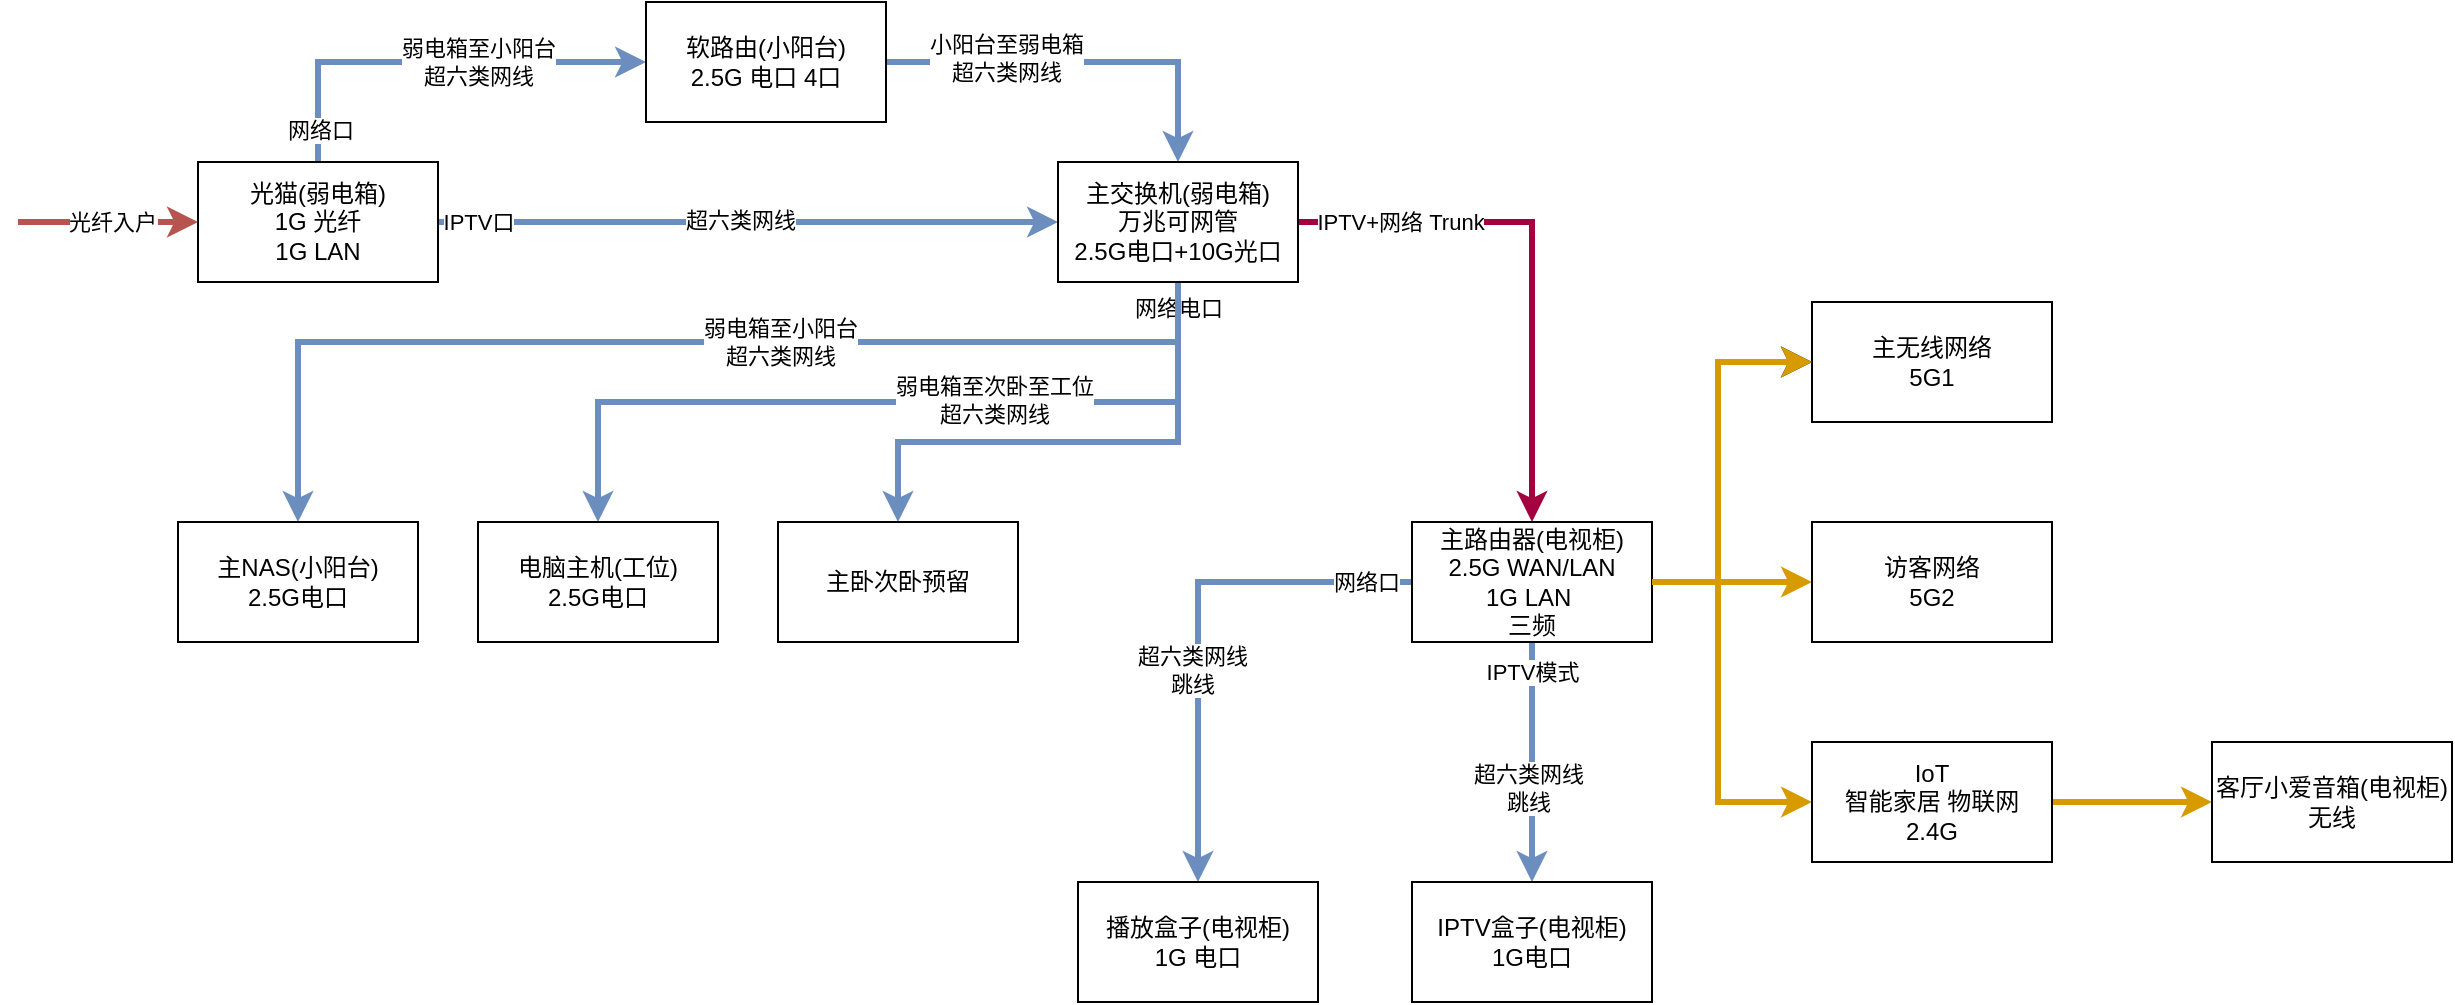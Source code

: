 <mxfile version="16.5.6" type="github">
  <diagram id="4oIV6yj0kOumqBlm-k7o" name="第 1 页">
    <mxGraphModel dx="1021" dy="618" grid="1" gridSize="10" guides="1" tooltips="1" connect="1" arrows="1" fold="1" page="1" pageScale="1" pageWidth="827" pageHeight="1169" math="0" shadow="0">
      <root>
        <mxCell id="0" />
        <mxCell id="1" parent="0" />
        <mxCell id="c90V17xBPOMmh_Vgb-so-16" style="edgeStyle=orthogonalEdgeStyle;rounded=0;orthogonalLoop=1;jettySize=auto;html=1;exitX=0.5;exitY=0;exitDx=0;exitDy=0;entryX=0;entryY=0.5;entryDx=0;entryDy=0;fillColor=#dae8fc;strokeColor=#6c8ebf;strokeWidth=3;" parent="1" source="c90V17xBPOMmh_Vgb-so-12" target="c90V17xBPOMmh_Vgb-so-15" edge="1">
          <mxGeometry relative="1" as="geometry" />
        </mxCell>
        <mxCell id="c90V17xBPOMmh_Vgb-so-17" value="弱电箱至小阳台&lt;br&gt;超六类网线" style="edgeLabel;html=1;align=center;verticalAlign=middle;resizable=0;points=[];" parent="c90V17xBPOMmh_Vgb-so-16" vertex="1" connectable="0">
          <mxGeometry x="-0.046" relative="1" as="geometry">
            <mxPoint x="28" as="offset" />
          </mxGeometry>
        </mxCell>
        <mxCell id="c90V17xBPOMmh_Vgb-so-23" value="网络口" style="edgeLabel;html=1;align=center;verticalAlign=middle;resizable=0;points=[];" parent="c90V17xBPOMmh_Vgb-so-16" vertex="1" connectable="0">
          <mxGeometry x="-0.852" y="-1" relative="1" as="geometry">
            <mxPoint as="offset" />
          </mxGeometry>
        </mxCell>
        <mxCell id="c90V17xBPOMmh_Vgb-so-20" style="edgeStyle=orthogonalEdgeStyle;rounded=0;orthogonalLoop=1;jettySize=auto;html=1;entryX=0;entryY=0.5;entryDx=0;entryDy=0;strokeWidth=3;fillColor=#dae8fc;strokeColor=#6c8ebf;" parent="1" source="c90V17xBPOMmh_Vgb-so-12" target="c90V17xBPOMmh_Vgb-so-18" edge="1">
          <mxGeometry relative="1" as="geometry" />
        </mxCell>
        <mxCell id="c90V17xBPOMmh_Vgb-so-24" value="IPTV口" style="edgeLabel;html=1;align=center;verticalAlign=middle;resizable=0;points=[];" parent="c90V17xBPOMmh_Vgb-so-20" vertex="1" connectable="0">
          <mxGeometry x="-0.885" y="2" relative="1" as="geometry">
            <mxPoint x="2" y="2" as="offset" />
          </mxGeometry>
        </mxCell>
        <mxCell id="c90V17xBPOMmh_Vgb-so-25" value="超六类网线" style="edgeLabel;html=1;align=center;verticalAlign=middle;resizable=0;points=[];" parent="c90V17xBPOMmh_Vgb-so-20" vertex="1" connectable="0">
          <mxGeometry x="-0.11" y="1" relative="1" as="geometry">
            <mxPoint x="13" as="offset" />
          </mxGeometry>
        </mxCell>
        <mxCell id="c90V17xBPOMmh_Vgb-so-12" value="光猫(弱电箱)&lt;br&gt;1G 光纤&lt;br&gt;1G LAN" style="rounded=0;whiteSpace=wrap;html=1;" parent="1" vertex="1">
          <mxGeometry x="100" y="180" width="120" height="60" as="geometry" />
        </mxCell>
        <mxCell id="c90V17xBPOMmh_Vgb-so-13" value="" style="endArrow=classic;html=1;rounded=0;entryX=0;entryY=0.5;entryDx=0;entryDy=0;fillColor=#f8cecc;strokeColor=#b85450;strokeWidth=3;" parent="1" target="c90V17xBPOMmh_Vgb-so-12" edge="1">
          <mxGeometry width="50" height="50" relative="1" as="geometry">
            <mxPoint x="10" y="210" as="sourcePoint" />
            <mxPoint x="60" y="190" as="targetPoint" />
          </mxGeometry>
        </mxCell>
        <mxCell id="c90V17xBPOMmh_Vgb-so-14" value="光纤入户" style="edgeLabel;html=1;align=center;verticalAlign=middle;resizable=0;points=[];" parent="c90V17xBPOMmh_Vgb-so-13" vertex="1" connectable="0">
          <mxGeometry x="0.384" y="-1" relative="1" as="geometry">
            <mxPoint x="-16" y="-1" as="offset" />
          </mxGeometry>
        </mxCell>
        <mxCell id="c90V17xBPOMmh_Vgb-so-19" style="edgeStyle=orthogonalEdgeStyle;rounded=0;orthogonalLoop=1;jettySize=auto;html=1;entryX=0.5;entryY=0;entryDx=0;entryDy=0;strokeWidth=3;fillColor=#dae8fc;strokeColor=#6c8ebf;" parent="1" source="c90V17xBPOMmh_Vgb-so-15" target="c90V17xBPOMmh_Vgb-so-18" edge="1">
          <mxGeometry relative="1" as="geometry" />
        </mxCell>
        <mxCell id="c90V17xBPOMmh_Vgb-so-26" value="小阳台至弱电箱&lt;br&gt;超六类网线" style="edgeLabel;html=1;align=center;verticalAlign=middle;resizable=0;points=[];" parent="c90V17xBPOMmh_Vgb-so-19" vertex="1" connectable="0">
          <mxGeometry x="-0.389" y="2" relative="1" as="geometry">
            <mxPoint as="offset" />
          </mxGeometry>
        </mxCell>
        <mxCell id="c90V17xBPOMmh_Vgb-so-15" value="软路由(小阳台)&lt;br&gt;2.5G&amp;nbsp;电口 4口" style="rounded=0;whiteSpace=wrap;html=1;" parent="1" vertex="1">
          <mxGeometry x="324" y="100" width="120" height="60" as="geometry" />
        </mxCell>
        <mxCell id="c90V17xBPOMmh_Vgb-so-28" value="" style="edgeStyle=orthogonalEdgeStyle;rounded=0;orthogonalLoop=1;jettySize=auto;html=1;strokeWidth=3;fillColor=#d80073;strokeColor=#A50040;exitX=1;exitY=0.5;exitDx=0;exitDy=0;" parent="1" source="c90V17xBPOMmh_Vgb-so-18" target="c90V17xBPOMmh_Vgb-so-27" edge="1">
          <mxGeometry relative="1" as="geometry" />
        </mxCell>
        <mxCell id="c90V17xBPOMmh_Vgb-so-29" value="IPTV+网络&amp;nbsp;Trunk" style="edgeLabel;html=1;align=center;verticalAlign=middle;resizable=0;points=[];" parent="c90V17xBPOMmh_Vgb-so-28" vertex="1" connectable="0">
          <mxGeometry x="-0.736" y="1" relative="1" as="geometry">
            <mxPoint x="16" y="1" as="offset" />
          </mxGeometry>
        </mxCell>
        <mxCell id="c90V17xBPOMmh_Vgb-so-31" value="" style="edgeStyle=orthogonalEdgeStyle;rounded=0;orthogonalLoop=1;jettySize=auto;html=1;strokeWidth=3;exitX=0.5;exitY=1;exitDx=0;exitDy=0;fillColor=#dae8fc;strokeColor=#6c8ebf;" parent="1" source="c90V17xBPOMmh_Vgb-so-18" target="c90V17xBPOMmh_Vgb-so-30" edge="1">
          <mxGeometry relative="1" as="geometry">
            <Array as="points">
              <mxPoint x="590" y="270" />
              <mxPoint x="150" y="270" />
            </Array>
          </mxGeometry>
        </mxCell>
        <mxCell id="c90V17xBPOMmh_Vgb-so-35" value="网络电口" style="edgeLabel;html=1;align=center;verticalAlign=middle;resizable=0;points=[];" parent="c90V17xBPOMmh_Vgb-so-31" vertex="1" connectable="0">
          <mxGeometry x="-0.954" y="2" relative="1" as="geometry">
            <mxPoint x="-2" as="offset" />
          </mxGeometry>
        </mxCell>
        <mxCell id="c90V17xBPOMmh_Vgb-so-41" value="弱电箱至小阳台&lt;br&gt;超六类网线" style="edgeLabel;html=1;align=center;verticalAlign=middle;resizable=0;points=[];" parent="c90V17xBPOMmh_Vgb-so-31" vertex="1" connectable="0">
          <mxGeometry x="0.606" relative="1" as="geometry">
            <mxPoint x="220" as="offset" />
          </mxGeometry>
        </mxCell>
        <mxCell id="c90V17xBPOMmh_Vgb-so-37" value="" style="edgeStyle=orthogonalEdgeStyle;rounded=0;orthogonalLoop=1;jettySize=auto;html=1;strokeWidth=3;exitX=0.5;exitY=1;exitDx=0;exitDy=0;fillColor=#dae8fc;strokeColor=#6c8ebf;" parent="1" source="c90V17xBPOMmh_Vgb-so-18" target="c90V17xBPOMmh_Vgb-so-36" edge="1">
          <mxGeometry relative="1" as="geometry" />
        </mxCell>
        <mxCell id="c90V17xBPOMmh_Vgb-so-45" value="弱电箱至次卧至工位&lt;br&gt;超六类网线" style="edgeLabel;html=1;align=center;verticalAlign=middle;resizable=0;points=[];" parent="c90V17xBPOMmh_Vgb-so-37" vertex="1" connectable="0">
          <mxGeometry x="0.648" y="-1" relative="1" as="geometry">
            <mxPoint x="186" as="offset" />
          </mxGeometry>
        </mxCell>
        <mxCell id="c90V17xBPOMmh_Vgb-so-47" value="" style="edgeStyle=orthogonalEdgeStyle;rounded=0;orthogonalLoop=1;jettySize=auto;html=1;strokeWidth=3;exitX=0.5;exitY=1;exitDx=0;exitDy=0;fillColor=#dae8fc;strokeColor=#6c8ebf;" parent="1" source="c90V17xBPOMmh_Vgb-so-18" target="c90V17xBPOMmh_Vgb-so-46" edge="1">
          <mxGeometry relative="1" as="geometry">
            <Array as="points">
              <mxPoint x="590" y="320" />
              <mxPoint x="450" y="320" />
            </Array>
          </mxGeometry>
        </mxCell>
        <mxCell id="c90V17xBPOMmh_Vgb-so-18" value="主交换机(弱电箱)&lt;br&gt;万兆可网管&lt;br&gt;2.5G电口+10G光口" style="rounded=0;whiteSpace=wrap;html=1;" parent="1" vertex="1">
          <mxGeometry x="530" y="180" width="120" height="60" as="geometry" />
        </mxCell>
        <mxCell id="c90V17xBPOMmh_Vgb-so-39" value="" style="edgeStyle=orthogonalEdgeStyle;rounded=0;orthogonalLoop=1;jettySize=auto;html=1;strokeWidth=3;fillColor=#dae8fc;strokeColor=#6c8ebf;" parent="1" source="c90V17xBPOMmh_Vgb-so-27" target="c90V17xBPOMmh_Vgb-so-38" edge="1">
          <mxGeometry relative="1" as="geometry" />
        </mxCell>
        <mxCell id="c90V17xBPOMmh_Vgb-so-55" value="IPTV模式" style="edgeLabel;html=1;align=center;verticalAlign=middle;resizable=0;points=[];" parent="c90V17xBPOMmh_Vgb-so-39" vertex="1" connectable="0">
          <mxGeometry x="-0.762" relative="1" as="geometry">
            <mxPoint as="offset" />
          </mxGeometry>
        </mxCell>
        <mxCell id="c90V17xBPOMmh_Vgb-so-62" value="超六类网线&lt;br&gt;跳线" style="edgeLabel;html=1;align=center;verticalAlign=middle;resizable=0;points=[];" parent="c90V17xBPOMmh_Vgb-so-39" vertex="1" connectable="0">
          <mxGeometry x="0.217" y="-2" relative="1" as="geometry">
            <mxPoint as="offset" />
          </mxGeometry>
        </mxCell>
        <mxCell id="c90V17xBPOMmh_Vgb-so-49" value="" style="edgeStyle=orthogonalEdgeStyle;rounded=0;orthogonalLoop=1;jettySize=auto;html=1;strokeWidth=3;fillColor=#ffe6cc;strokeColor=#d79b00;" parent="1" source="c90V17xBPOMmh_Vgb-so-27" target="c90V17xBPOMmh_Vgb-so-48" edge="1">
          <mxGeometry relative="1" as="geometry" />
        </mxCell>
        <mxCell id="c90V17xBPOMmh_Vgb-so-51" value="" style="edgeStyle=orthogonalEdgeStyle;rounded=0;orthogonalLoop=1;jettySize=auto;html=1;strokeWidth=3;" parent="1" source="c90V17xBPOMmh_Vgb-so-27" target="c90V17xBPOMmh_Vgb-so-50" edge="1">
          <mxGeometry relative="1" as="geometry">
            <Array as="points">
              <mxPoint x="860" y="390" />
              <mxPoint x="860" y="280" />
            </Array>
          </mxGeometry>
        </mxCell>
        <mxCell id="c90V17xBPOMmh_Vgb-so-54" value="" style="edgeStyle=orthogonalEdgeStyle;rounded=0;orthogonalLoop=1;jettySize=auto;html=1;strokeWidth=3;fillColor=#ffe6cc;strokeColor=#d79b00;" parent="1" source="c90V17xBPOMmh_Vgb-so-27" target="c90V17xBPOMmh_Vgb-so-53" edge="1">
          <mxGeometry relative="1" as="geometry">
            <Array as="points">
              <mxPoint x="860" y="390" />
              <mxPoint x="860" y="500" />
            </Array>
          </mxGeometry>
        </mxCell>
        <mxCell id="c90V17xBPOMmh_Vgb-so-57" value="" style="edgeStyle=orthogonalEdgeStyle;rounded=0;orthogonalLoop=1;jettySize=auto;html=1;strokeWidth=3;fillColor=#dae8fc;strokeColor=#6c8ebf;" parent="1" source="c90V17xBPOMmh_Vgb-so-27" target="c90V17xBPOMmh_Vgb-so-56" edge="1">
          <mxGeometry relative="1" as="geometry" />
        </mxCell>
        <mxCell id="c90V17xBPOMmh_Vgb-so-60" value="网络口" style="edgeLabel;html=1;align=center;verticalAlign=middle;resizable=0;points=[];" parent="c90V17xBPOMmh_Vgb-so-57" vertex="1" connectable="0">
          <mxGeometry x="-0.817" relative="1" as="geometry">
            <mxPoint as="offset" />
          </mxGeometry>
        </mxCell>
        <mxCell id="c90V17xBPOMmh_Vgb-so-61" value="超六类网线&lt;br&gt;跳线" style="edgeLabel;html=1;align=center;verticalAlign=middle;resizable=0;points=[];" parent="c90V17xBPOMmh_Vgb-so-57" vertex="1" connectable="0">
          <mxGeometry x="0.171" y="-3" relative="1" as="geometry">
            <mxPoint as="offset" />
          </mxGeometry>
        </mxCell>
        <mxCell id="c90V17xBPOMmh_Vgb-so-27" value="主路由器(电视柜)&lt;br&gt;2.5G WAN/LAN &lt;br&gt;1G LAN&amp;nbsp;&lt;br&gt;三频" style="whiteSpace=wrap;html=1;rounded=0;" parent="1" vertex="1">
          <mxGeometry x="707" y="360" width="120" height="60" as="geometry" />
        </mxCell>
        <mxCell id="c90V17xBPOMmh_Vgb-so-30" value="主NAS(小阳台)&lt;br&gt;2.5G电口" style="whiteSpace=wrap;html=1;rounded=0;" parent="1" vertex="1">
          <mxGeometry x="90" y="360" width="120" height="60" as="geometry" />
        </mxCell>
        <mxCell id="c90V17xBPOMmh_Vgb-so-36" value="电脑主机(工位)&lt;br&gt;2.5G电口" style="whiteSpace=wrap;html=1;rounded=0;" parent="1" vertex="1">
          <mxGeometry x="240" y="360" width="120" height="60" as="geometry" />
        </mxCell>
        <mxCell id="c90V17xBPOMmh_Vgb-so-38" value="IPTV盒子(电视柜)&lt;br&gt;1G电口" style="whiteSpace=wrap;html=1;rounded=0;" parent="1" vertex="1">
          <mxGeometry x="707" y="540" width="120" height="60" as="geometry" />
        </mxCell>
        <mxCell id="c90V17xBPOMmh_Vgb-so-46" value="主卧次卧预留" style="whiteSpace=wrap;html=1;rounded=0;" parent="1" vertex="1">
          <mxGeometry x="390" y="360" width="120" height="60" as="geometry" />
        </mxCell>
        <mxCell id="c90V17xBPOMmh_Vgb-so-48" value="访客网络&lt;br&gt;5G2" style="whiteSpace=wrap;html=1;rounded=0;" parent="1" vertex="1">
          <mxGeometry x="907" y="360" width="120" height="60" as="geometry" />
        </mxCell>
        <mxCell id="c90V17xBPOMmh_Vgb-so-50" value="主无线网络&lt;br&gt;5G1" style="whiteSpace=wrap;html=1;rounded=0;" parent="1" vertex="1">
          <mxGeometry x="907" y="250" width="120" height="60" as="geometry" />
        </mxCell>
        <mxCell id="c90V17xBPOMmh_Vgb-so-52" value="" style="edgeStyle=orthogonalEdgeStyle;rounded=0;orthogonalLoop=1;jettySize=auto;html=1;strokeWidth=3;fillColor=#ffe6cc;strokeColor=#d79b00;" parent="1" edge="1">
          <mxGeometry relative="1" as="geometry">
            <mxPoint x="827" y="390" as="sourcePoint" />
            <mxPoint x="907" y="280" as="targetPoint" />
            <Array as="points">
              <mxPoint x="860" y="390" />
              <mxPoint x="860" y="280" />
            </Array>
          </mxGeometry>
        </mxCell>
        <mxCell id="c90V17xBPOMmh_Vgb-so-59" value="" style="edgeStyle=orthogonalEdgeStyle;rounded=0;orthogonalLoop=1;jettySize=auto;html=1;strokeWidth=3;fillColor=#ffe6cc;strokeColor=#d79b00;" parent="1" source="c90V17xBPOMmh_Vgb-so-53" target="c90V17xBPOMmh_Vgb-so-58" edge="1">
          <mxGeometry relative="1" as="geometry" />
        </mxCell>
        <mxCell id="c90V17xBPOMmh_Vgb-so-53" value="IoT&lt;br&gt;智能家居&amp;nbsp;物联网&lt;br&gt;2.4G" style="whiteSpace=wrap;html=1;rounded=0;" parent="1" vertex="1">
          <mxGeometry x="907" y="470" width="120" height="60" as="geometry" />
        </mxCell>
        <mxCell id="c90V17xBPOMmh_Vgb-so-56" value="播放盒子(电视柜)&lt;br&gt;1G&amp;nbsp;电口" style="whiteSpace=wrap;html=1;rounded=0;" parent="1" vertex="1">
          <mxGeometry x="540" y="540" width="120" height="60" as="geometry" />
        </mxCell>
        <mxCell id="c90V17xBPOMmh_Vgb-so-58" value="客厅小爱音箱(电视柜)&lt;br&gt;无线" style="whiteSpace=wrap;html=1;rounded=0;" parent="1" vertex="1">
          <mxGeometry x="1107" y="470" width="120" height="60" as="geometry" />
        </mxCell>
      </root>
    </mxGraphModel>
  </diagram>
</mxfile>
